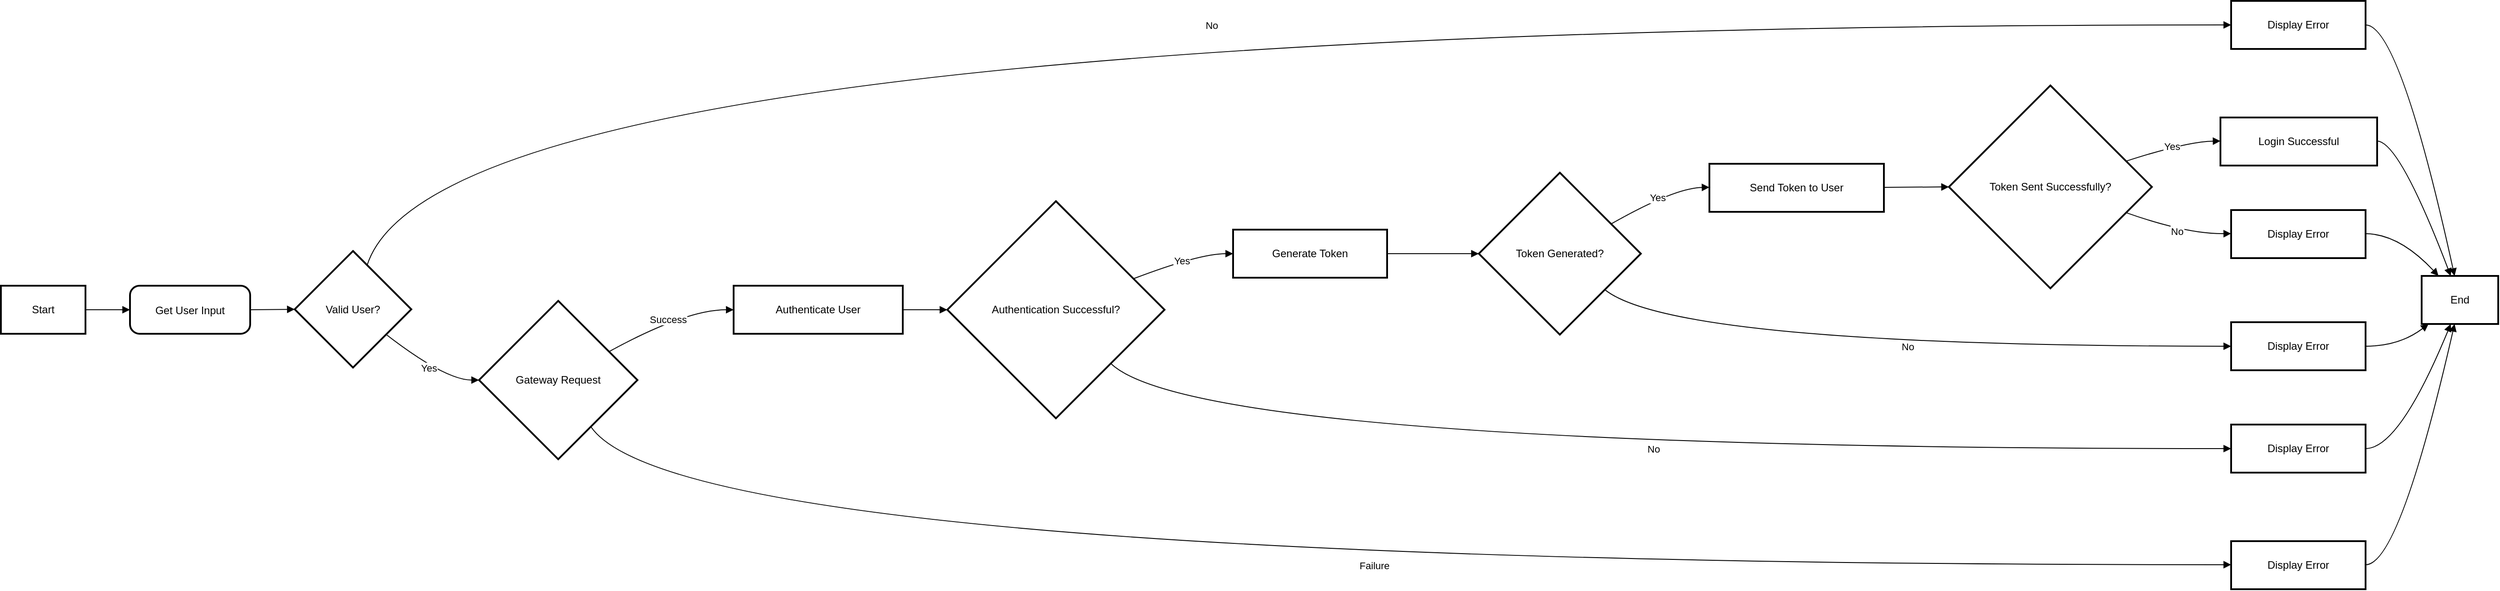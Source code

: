 <mxfile version="26.1.0">
  <diagram name="第 1 页" id="8HkXkUAdTNa6BbszlPQB">
    <mxGraphModel>
      <root>
        <mxCell id="0" />
        <mxCell id="1" parent="0" />
        <mxCell id="2" value="Start" style="whiteSpace=wrap;strokeWidth=2;" vertex="1" parent="1">
          <mxGeometry x="8" y="328" width="95" height="54" as="geometry" />
        </mxCell>
        <mxCell id="3" value="Get User Input" style="rounded=1;arcSize=20;strokeWidth=2" vertex="1" parent="1">
          <mxGeometry x="153" y="328" width="135" height="54" as="geometry" />
        </mxCell>
        <mxCell id="4" value="Valid User?" style="rhombus;strokeWidth=2;whiteSpace=wrap;" vertex="1" parent="1">
          <mxGeometry x="338" y="289" width="131" height="131" as="geometry" />
        </mxCell>
        <mxCell id="5" value="Display Error" style="whiteSpace=wrap;strokeWidth=2;" vertex="1" parent="1">
          <mxGeometry x="2513" y="8" width="151" height="54" as="geometry" />
        </mxCell>
        <mxCell id="6" value="Gateway Request" style="rhombus;strokeWidth=2;whiteSpace=wrap;" vertex="1" parent="1">
          <mxGeometry x="545" y="345" width="178" height="178" as="geometry" />
        </mxCell>
        <mxCell id="7" value="Authenticate User" style="whiteSpace=wrap;strokeWidth=2;" vertex="1" parent="1">
          <mxGeometry x="831" y="328" width="190" height="54" as="geometry" />
        </mxCell>
        <mxCell id="8" value="Display Error" style="whiteSpace=wrap;strokeWidth=2;" vertex="1" parent="1">
          <mxGeometry x="2513" y="615" width="151" height="54" as="geometry" />
        </mxCell>
        <mxCell id="9" value="Authentication Successful?" style="rhombus;strokeWidth=2;whiteSpace=wrap;" vertex="1" parent="1">
          <mxGeometry x="1071" y="233" width="244" height="244" as="geometry" />
        </mxCell>
        <mxCell id="10" value="Generate Token" style="whiteSpace=wrap;strokeWidth=2;" vertex="1" parent="1">
          <mxGeometry x="1392" y="265" width="173" height="54" as="geometry" />
        </mxCell>
        <mxCell id="11" value="Display Error" style="whiteSpace=wrap;strokeWidth=2;" vertex="1" parent="1">
          <mxGeometry x="2513" y="484" width="151" height="54" as="geometry" />
        </mxCell>
        <mxCell id="12" value="Token Generated?" style="rhombus;strokeWidth=2;whiteSpace=wrap;" vertex="1" parent="1">
          <mxGeometry x="1668" y="201" width="182" height="182" as="geometry" />
        </mxCell>
        <mxCell id="13" value="Send Token to User" style="whiteSpace=wrap;strokeWidth=2;" vertex="1" parent="1">
          <mxGeometry x="1927" y="191" width="196" height="54" as="geometry" />
        </mxCell>
        <mxCell id="14" value="Display Error" style="whiteSpace=wrap;strokeWidth=2;" vertex="1" parent="1">
          <mxGeometry x="2513" y="369" width="151" height="54" as="geometry" />
        </mxCell>
        <mxCell id="15" value="Token Sent Successfully?" style="rhombus;strokeWidth=2;whiteSpace=wrap;" vertex="1" parent="1">
          <mxGeometry x="2196" y="103" width="228" height="228" as="geometry" />
        </mxCell>
        <mxCell id="16" value="Login Successful" style="whiteSpace=wrap;strokeWidth=2;" vertex="1" parent="1">
          <mxGeometry x="2501" y="139" width="176" height="54" as="geometry" />
        </mxCell>
        <mxCell id="17" value="Display Error" style="whiteSpace=wrap;strokeWidth=2;" vertex="1" parent="1">
          <mxGeometry x="2513" y="243" width="151" height="54" as="geometry" />
        </mxCell>
        <mxCell id="18" value="End" style="whiteSpace=wrap;strokeWidth=2;" vertex="1" parent="1">
          <mxGeometry x="2727" y="317" width="86" height="54" as="geometry" />
        </mxCell>
        <mxCell id="19" value="" style="curved=1;startArrow=none;endArrow=block;exitX=1;exitY=0.5;entryX=0;entryY=0.5;" edge="1" parent="1" source="2" target="3">
          <mxGeometry relative="1" as="geometry">
            <Array as="points" />
          </mxGeometry>
        </mxCell>
        <mxCell id="20" value="" style="curved=1;startArrow=none;endArrow=block;exitX=1;exitY=0.5;entryX=0;entryY=0.5;" edge="1" parent="1" source="3" target="4">
          <mxGeometry relative="1" as="geometry">
            <Array as="points" />
          </mxGeometry>
        </mxCell>
        <mxCell id="21" value="No" style="curved=1;startArrow=none;endArrow=block;exitX=0.66;exitY=0;entryX=0;entryY=0.5;" edge="1" parent="1" source="4" target="5">
          <mxGeometry relative="1" as="geometry">
            <Array as="points">
              <mxPoint x="507" y="35" />
            </Array>
          </mxGeometry>
        </mxCell>
        <mxCell id="22" value="Yes" style="curved=1;startArrow=none;endArrow=block;exitX=1;exitY=0.88;entryX=0;entryY=0.5;" edge="1" parent="1" source="4" target="6">
          <mxGeometry relative="1" as="geometry">
            <Array as="points">
              <mxPoint x="507" y="434" />
            </Array>
          </mxGeometry>
        </mxCell>
        <mxCell id="23" value="Success" style="curved=1;startArrow=none;endArrow=block;exitX=1;exitY=0.22;entryX=0;entryY=0.5;" edge="1" parent="1" source="6" target="7">
          <mxGeometry relative="1" as="geometry">
            <Array as="points">
              <mxPoint x="777" y="355" />
            </Array>
          </mxGeometry>
        </mxCell>
        <mxCell id="24" value="Failure" style="curved=1;startArrow=none;endArrow=block;exitX=0.85;exitY=1;entryX=0;entryY=0.49;" edge="1" parent="1" source="6" target="8">
          <mxGeometry relative="1" as="geometry">
            <Array as="points">
              <mxPoint x="777" y="642" />
            </Array>
          </mxGeometry>
        </mxCell>
        <mxCell id="25" value="" style="curved=1;startArrow=none;endArrow=block;exitX=1;exitY=0.5;entryX=0;entryY=0.5;" edge="1" parent="1" source="7" target="9">
          <mxGeometry relative="1" as="geometry">
            <Array as="points" />
          </mxGeometry>
        </mxCell>
        <mxCell id="26" value="Yes" style="curved=1;startArrow=none;endArrow=block;exitX=1;exitY=0.3;entryX=0;entryY=0.5;" edge="1" parent="1" source="9" target="10">
          <mxGeometry relative="1" as="geometry">
            <Array as="points">
              <mxPoint x="1354" y="292" />
            </Array>
          </mxGeometry>
        </mxCell>
        <mxCell id="27" value="No" style="curved=1;startArrow=none;endArrow=block;exitX=1;exitY=0.99;entryX=0;entryY=0.5;" edge="1" parent="1" source="9" target="11">
          <mxGeometry relative="1" as="geometry">
            <Array as="points">
              <mxPoint x="1354" y="511" />
            </Array>
          </mxGeometry>
        </mxCell>
        <mxCell id="28" value="" style="curved=1;startArrow=none;endArrow=block;exitX=1;exitY=0.5;entryX=0;entryY=0.5;" edge="1" parent="1" source="10" target="12">
          <mxGeometry relative="1" as="geometry">
            <Array as="points" />
          </mxGeometry>
        </mxCell>
        <mxCell id="29" value="Yes" style="curved=1;startArrow=none;endArrow=block;exitX=1;exitY=0.21;entryX=0;entryY=0.49;" edge="1" parent="1" source="12" target="13">
          <mxGeometry relative="1" as="geometry">
            <Array as="points">
              <mxPoint x="1888" y="218" />
            </Array>
          </mxGeometry>
        </mxCell>
        <mxCell id="30" value="No" style="curved=1;startArrow=none;endArrow=block;exitX=1;exitY=0.9;entryX=0;entryY=0.5;" edge="1" parent="1" source="12" target="14">
          <mxGeometry relative="1" as="geometry">
            <Array as="points">
              <mxPoint x="1888" y="396" />
            </Array>
          </mxGeometry>
        </mxCell>
        <mxCell id="31" value="" style="curved=1;startArrow=none;endArrow=block;exitX=1;exitY=0.49;entryX=0;entryY=0.5;" edge="1" parent="1" source="13" target="15">
          <mxGeometry relative="1" as="geometry">
            <Array as="points" />
          </mxGeometry>
        </mxCell>
        <mxCell id="32" value="Yes" style="curved=1;startArrow=none;endArrow=block;exitX=1;exitY=0.33;entryX=0;entryY=0.49;" edge="1" parent="1" source="15" target="16">
          <mxGeometry relative="1" as="geometry">
            <Array as="points">
              <mxPoint x="2463" y="166" />
            </Array>
          </mxGeometry>
        </mxCell>
        <mxCell id="33" value="No" style="curved=1;startArrow=none;endArrow=block;exitX=1;exitY=0.67;entryX=0;entryY=0.49;" edge="1" parent="1" source="15" target="17">
          <mxGeometry relative="1" as="geometry">
            <Array as="points">
              <mxPoint x="2463" y="270" />
            </Array>
          </mxGeometry>
        </mxCell>
        <mxCell id="34" value="" style="curved=1;startArrow=none;endArrow=block;exitX=1.01;exitY=0.49;entryX=0.22;entryY=0;" edge="1" parent="1" source="17" target="18">
          <mxGeometry relative="1" as="geometry">
            <Array as="points">
              <mxPoint x="2702" y="270" />
            </Array>
          </mxGeometry>
        </mxCell>
        <mxCell id="35" value="" style="curved=1;startArrow=none;endArrow=block;exitX=1;exitY=0.49;entryX=0.38;entryY=0;" edge="1" parent="1" source="16" target="18">
          <mxGeometry relative="1" as="geometry">
            <Array as="points">
              <mxPoint x="2702" y="166" />
            </Array>
          </mxGeometry>
        </mxCell>
        <mxCell id="36" value="" style="curved=1;startArrow=none;endArrow=block;exitX=1.01;exitY=0.49;entryX=0.43;entryY=1;" edge="1" parent="1" source="8" target="18">
          <mxGeometry relative="1" as="geometry">
            <Array as="points">
              <mxPoint x="2702" y="642" />
            </Array>
          </mxGeometry>
        </mxCell>
        <mxCell id="37" value="" style="curved=1;startArrow=none;endArrow=block;exitX=1.01;exitY=0.5;entryX=0.09;entryY=1;" edge="1" parent="1" source="14" target="18">
          <mxGeometry relative="1" as="geometry">
            <Array as="points">
              <mxPoint x="2702" y="396" />
            </Array>
          </mxGeometry>
        </mxCell>
        <mxCell id="38" value="" style="curved=1;startArrow=none;endArrow=block;exitX=1.01;exitY=0.5;entryX=0.38;entryY=1;" edge="1" parent="1" source="11" target="18">
          <mxGeometry relative="1" as="geometry">
            <Array as="points">
              <mxPoint x="2702" y="511" />
            </Array>
          </mxGeometry>
        </mxCell>
        <mxCell id="39" value="" style="curved=1;startArrow=none;endArrow=block;exitX=1.01;exitY=0.5;entryX=0.43;entryY=0;" edge="1" parent="1" source="5" target="18">
          <mxGeometry relative="1" as="geometry">
            <Array as="points">
              <mxPoint x="2702" y="35" />
            </Array>
          </mxGeometry>
        </mxCell>
      </root>
    </mxGraphModel>
  </diagram>
</mxfile>
